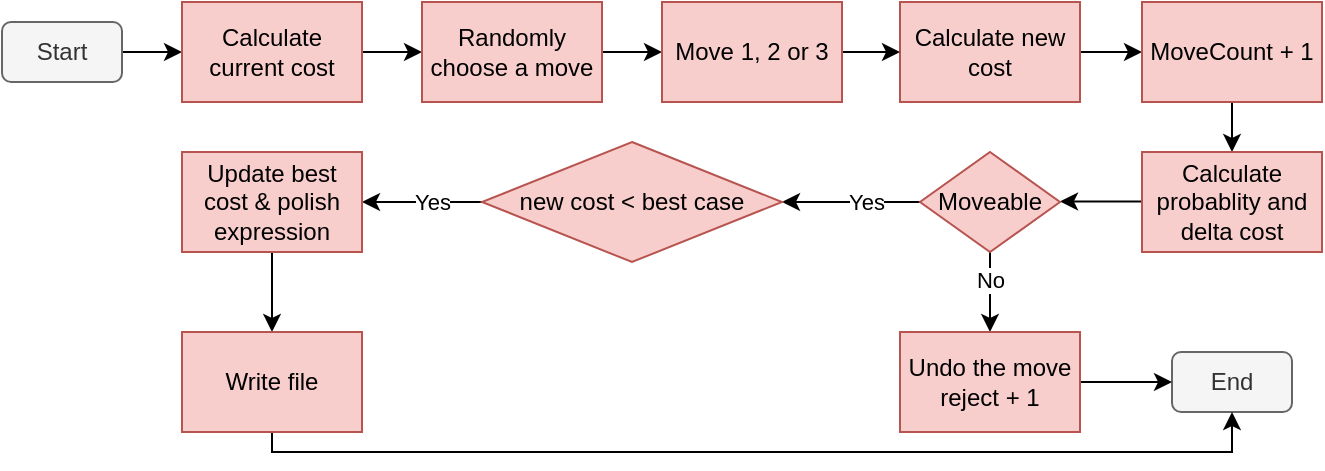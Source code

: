 <mxfile version="21.1.8" type="device">
  <diagram name="第 1 页" id="ZXI1Qxku5BqPixiUoA8e">
    <mxGraphModel dx="977" dy="489" grid="1" gridSize="10" guides="1" tooltips="1" connect="1" arrows="1" fold="1" page="1" pageScale="1" pageWidth="827" pageHeight="1169" math="0" shadow="0">
      <root>
        <mxCell id="0" />
        <mxCell id="1" parent="0" />
        <mxCell id="lymI0PidUAhC5lXP6jQe-1" value="End" style="rounded=1;whiteSpace=wrap;html=1;fillColor=#f5f5f5;fontColor=#333333;strokeColor=#666666;" vertex="1" parent="1">
          <mxGeometry x="585" y="215" width="60" height="30" as="geometry" />
        </mxCell>
        <mxCell id="lymI0PidUAhC5lXP6jQe-17" style="edgeStyle=orthogonalEdgeStyle;rounded=0;orthogonalLoop=1;jettySize=auto;html=1;entryX=0;entryY=0.5;entryDx=0;entryDy=0;" edge="1" parent="1" source="lymI0PidUAhC5lXP6jQe-2" target="lymI0PidUAhC5lXP6jQe-3">
          <mxGeometry relative="1" as="geometry" />
        </mxCell>
        <mxCell id="lymI0PidUAhC5lXP6jQe-2" value="Start" style="rounded=1;whiteSpace=wrap;html=1;fillColor=#f5f5f5;fontColor=#333333;strokeColor=#666666;" vertex="1" parent="1">
          <mxGeometry y="50" width="60" height="30" as="geometry" />
        </mxCell>
        <mxCell id="lymI0PidUAhC5lXP6jQe-18" style="edgeStyle=orthogonalEdgeStyle;rounded=0;orthogonalLoop=1;jettySize=auto;html=1;entryX=0;entryY=0.5;entryDx=0;entryDy=0;" edge="1" parent="1" source="lymI0PidUAhC5lXP6jQe-3" target="lymI0PidUAhC5lXP6jQe-4">
          <mxGeometry relative="1" as="geometry" />
        </mxCell>
        <mxCell id="lymI0PidUAhC5lXP6jQe-3" value="Calculate current cost" style="rounded=0;whiteSpace=wrap;html=1;fillColor=#f8cecc;strokeColor=#b85450;" vertex="1" parent="1">
          <mxGeometry x="90" y="40" width="90" height="50" as="geometry" />
        </mxCell>
        <mxCell id="lymI0PidUAhC5lXP6jQe-19" style="edgeStyle=orthogonalEdgeStyle;rounded=0;orthogonalLoop=1;jettySize=auto;html=1;entryX=0;entryY=0.5;entryDx=0;entryDy=0;" edge="1" parent="1" source="lymI0PidUAhC5lXP6jQe-4" target="lymI0PidUAhC5lXP6jQe-16">
          <mxGeometry relative="1" as="geometry" />
        </mxCell>
        <mxCell id="lymI0PidUAhC5lXP6jQe-4" value="Randomly choose a move" style="rounded=0;whiteSpace=wrap;html=1;fillColor=#f8cecc;strokeColor=#b85450;" vertex="1" parent="1">
          <mxGeometry x="210" y="40" width="90" height="50" as="geometry" />
        </mxCell>
        <mxCell id="lymI0PidUAhC5lXP6jQe-41" style="edgeStyle=orthogonalEdgeStyle;rounded=0;orthogonalLoop=1;jettySize=auto;html=1;entryX=0;entryY=0.5;entryDx=0;entryDy=0;" edge="1" parent="1" source="lymI0PidUAhC5lXP6jQe-6" target="lymI0PidUAhC5lXP6jQe-38">
          <mxGeometry relative="1" as="geometry" />
        </mxCell>
        <mxCell id="lymI0PidUAhC5lXP6jQe-6" value="Calculate new cost" style="rounded=0;whiteSpace=wrap;html=1;fillColor=#f8cecc;strokeColor=#b85450;" vertex="1" parent="1">
          <mxGeometry x="449" y="40" width="90" height="50" as="geometry" />
        </mxCell>
        <mxCell id="lymI0PidUAhC5lXP6jQe-22" style="edgeStyle=orthogonalEdgeStyle;rounded=0;orthogonalLoop=1;jettySize=auto;html=1;entryX=1;entryY=0.5;entryDx=0;entryDy=0;" edge="1" parent="1">
          <mxGeometry relative="1" as="geometry">
            <mxPoint x="585" y="139.71" as="sourcePoint" />
            <mxPoint x="529" y="139.71" as="targetPoint" />
          </mxGeometry>
        </mxCell>
        <mxCell id="lymI0PidUAhC5lXP6jQe-24" style="edgeStyle=orthogonalEdgeStyle;rounded=0;orthogonalLoop=1;jettySize=auto;html=1;entryX=1;entryY=0.5;entryDx=0;entryDy=0;exitX=0;exitY=0.5;exitDx=0;exitDy=0;" edge="1" parent="1" source="lymI0PidUAhC5lXP6jQe-40" target="lymI0PidUAhC5lXP6jQe-10">
          <mxGeometry relative="1" as="geometry">
            <mxPoint x="405" y="140" as="sourcePoint" />
          </mxGeometry>
        </mxCell>
        <mxCell id="lymI0PidUAhC5lXP6jQe-31" value="Yes" style="edgeLabel;html=1;align=center;verticalAlign=middle;resizable=0;points=[];" vertex="1" connectable="0" parent="lymI0PidUAhC5lXP6jQe-24">
          <mxGeometry x="-0.421" relative="1" as="geometry">
            <mxPoint x="-7" as="offset" />
          </mxGeometry>
        </mxCell>
        <mxCell id="lymI0PidUAhC5lXP6jQe-25" style="edgeStyle=orthogonalEdgeStyle;rounded=0;orthogonalLoop=1;jettySize=auto;html=1;entryX=0.5;entryY=0;entryDx=0;entryDy=0;exitX=0.5;exitY=1;exitDx=0;exitDy=0;" edge="1" parent="1" source="lymI0PidUAhC5lXP6jQe-40" target="lymI0PidUAhC5lXP6jQe-33">
          <mxGeometry relative="1" as="geometry">
            <mxPoint x="440" y="165" as="sourcePoint" />
            <mxPoint x="440" y="205" as="targetPoint" />
            <Array as="points" />
          </mxGeometry>
        </mxCell>
        <mxCell id="lymI0PidUAhC5lXP6jQe-30" value="No" style="edgeLabel;html=1;align=center;verticalAlign=middle;resizable=0;points=[];" vertex="1" connectable="0" parent="lymI0PidUAhC5lXP6jQe-25">
          <mxGeometry x="-0.295" y="1" relative="1" as="geometry">
            <mxPoint x="-1" as="offset" />
          </mxGeometry>
        </mxCell>
        <mxCell id="lymI0PidUAhC5lXP6jQe-46" style="edgeStyle=orthogonalEdgeStyle;rounded=0;orthogonalLoop=1;jettySize=auto;html=1;entryX=1;entryY=0.5;entryDx=0;entryDy=0;" edge="1" parent="1" source="lymI0PidUAhC5lXP6jQe-10" target="lymI0PidUAhC5lXP6jQe-42">
          <mxGeometry relative="1" as="geometry" />
        </mxCell>
        <mxCell id="lymI0PidUAhC5lXP6jQe-47" value="Yes" style="edgeLabel;html=1;align=center;verticalAlign=middle;resizable=0;points=[];" vertex="1" connectable="0" parent="lymI0PidUAhC5lXP6jQe-46">
          <mxGeometry x="-0.166" y="-1" relative="1" as="geometry">
            <mxPoint y="1" as="offset" />
          </mxGeometry>
        </mxCell>
        <mxCell id="lymI0PidUAhC5lXP6jQe-10" value="new cost &amp;lt; best case" style="rhombus;whiteSpace=wrap;html=1;fillColor=#f8cecc;strokeColor=#b85450;" vertex="1" parent="1">
          <mxGeometry x="240" y="110" width="150" height="60" as="geometry" />
        </mxCell>
        <mxCell id="lymI0PidUAhC5lXP6jQe-20" style="edgeStyle=orthogonalEdgeStyle;rounded=0;orthogonalLoop=1;jettySize=auto;html=1;entryX=0;entryY=0.5;entryDx=0;entryDy=0;" edge="1" parent="1" source="lymI0PidUAhC5lXP6jQe-16" target="lymI0PidUAhC5lXP6jQe-6">
          <mxGeometry relative="1" as="geometry" />
        </mxCell>
        <mxCell id="lymI0PidUAhC5lXP6jQe-16" value="Move 1, 2 or 3" style="rounded=0;whiteSpace=wrap;html=1;fillColor=#f8cecc;strokeColor=#b85450;" vertex="1" parent="1">
          <mxGeometry x="330" y="40" width="90" height="50" as="geometry" />
        </mxCell>
        <mxCell id="lymI0PidUAhC5lXP6jQe-36" style="edgeStyle=orthogonalEdgeStyle;rounded=0;orthogonalLoop=1;jettySize=auto;html=1;" edge="1" parent="1" source="lymI0PidUAhC5lXP6jQe-33" target="lymI0PidUAhC5lXP6jQe-1">
          <mxGeometry relative="1" as="geometry" />
        </mxCell>
        <mxCell id="lymI0PidUAhC5lXP6jQe-33" value="Undo the move&lt;br&gt;reject + 1" style="rounded=0;whiteSpace=wrap;html=1;fillColor=#f8cecc;strokeColor=#b85450;" vertex="1" parent="1">
          <mxGeometry x="449" y="205" width="90" height="50" as="geometry" />
        </mxCell>
        <mxCell id="lymI0PidUAhC5lXP6jQe-49" style="edgeStyle=orthogonalEdgeStyle;rounded=0;orthogonalLoop=1;jettySize=auto;html=1;entryX=0.5;entryY=0;entryDx=0;entryDy=0;" edge="1" parent="1" source="lymI0PidUAhC5lXP6jQe-38" target="lymI0PidUAhC5lXP6jQe-39">
          <mxGeometry relative="1" as="geometry" />
        </mxCell>
        <mxCell id="lymI0PidUAhC5lXP6jQe-38" value="MoveCount + 1" style="rounded=0;whiteSpace=wrap;html=1;fillColor=#f8cecc;strokeColor=#b85450;" vertex="1" parent="1">
          <mxGeometry x="570" y="40" width="90" height="50" as="geometry" />
        </mxCell>
        <mxCell id="lymI0PidUAhC5lXP6jQe-39" value="Calculate probablity and delta cost" style="rounded=0;whiteSpace=wrap;html=1;fillColor=#f8cecc;strokeColor=#b85450;" vertex="1" parent="1">
          <mxGeometry x="570" y="115" width="90" height="50" as="geometry" />
        </mxCell>
        <mxCell id="lymI0PidUAhC5lXP6jQe-40" value="Moveable" style="rhombus;whiteSpace=wrap;html=1;fillColor=#f8cecc;strokeColor=#b85450;" vertex="1" parent="1">
          <mxGeometry x="459" y="115" width="70" height="50" as="geometry" />
        </mxCell>
        <mxCell id="lymI0PidUAhC5lXP6jQe-48" style="edgeStyle=orthogonalEdgeStyle;rounded=0;orthogonalLoop=1;jettySize=auto;html=1;entryX=0.5;entryY=0;entryDx=0;entryDy=0;" edge="1" parent="1" source="lymI0PidUAhC5lXP6jQe-42" target="lymI0PidUAhC5lXP6jQe-44">
          <mxGeometry relative="1" as="geometry" />
        </mxCell>
        <mxCell id="lymI0PidUAhC5lXP6jQe-42" value="Update best cost &amp;amp; polish expression" style="rounded=0;whiteSpace=wrap;html=1;fillColor=#f8cecc;strokeColor=#b85450;" vertex="1" parent="1">
          <mxGeometry x="90" y="115" width="90" height="50" as="geometry" />
        </mxCell>
        <mxCell id="lymI0PidUAhC5lXP6jQe-45" style="edgeStyle=orthogonalEdgeStyle;rounded=0;orthogonalLoop=1;jettySize=auto;html=1;entryX=0.5;entryY=1;entryDx=0;entryDy=0;" edge="1" parent="1" source="lymI0PidUAhC5lXP6jQe-44" target="lymI0PidUAhC5lXP6jQe-1">
          <mxGeometry relative="1" as="geometry">
            <Array as="points">
              <mxPoint x="135" y="265" />
              <mxPoint x="615" y="265" />
            </Array>
          </mxGeometry>
        </mxCell>
        <mxCell id="lymI0PidUAhC5lXP6jQe-44" value="Write file" style="rounded=0;whiteSpace=wrap;html=1;fillColor=#f8cecc;strokeColor=#b85450;" vertex="1" parent="1">
          <mxGeometry x="90" y="205" width="90" height="50" as="geometry" />
        </mxCell>
      </root>
    </mxGraphModel>
  </diagram>
</mxfile>
